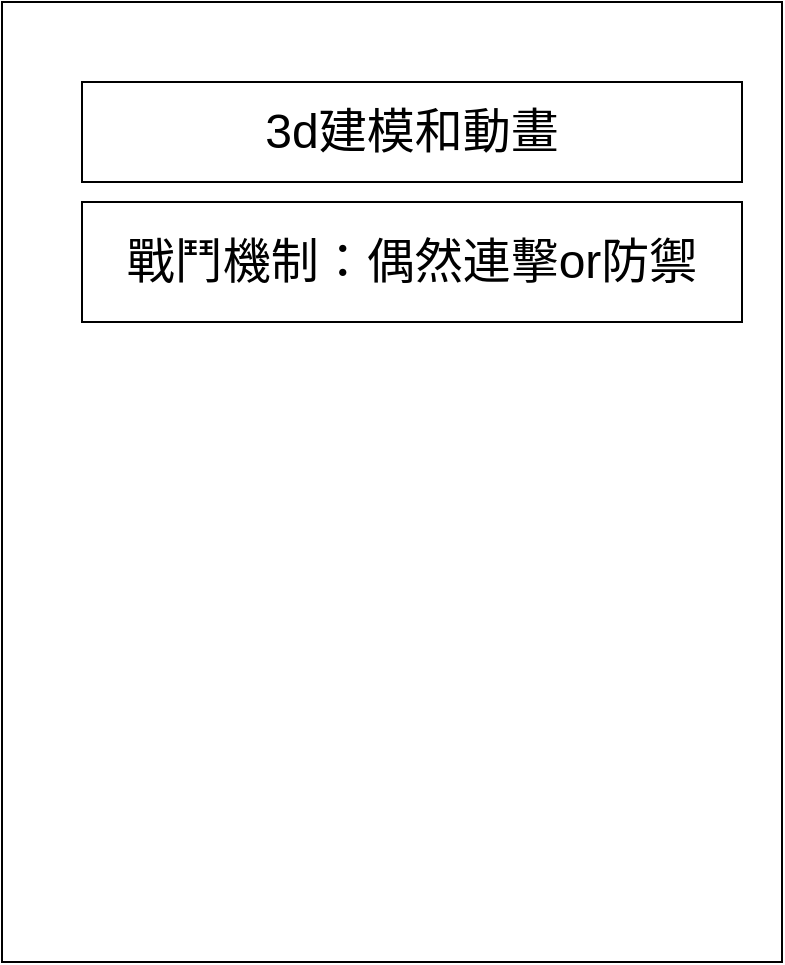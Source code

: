 <mxfile version="16.4.5" type="github">
  <diagram id="RhKwPuoBWpZ2wNEsa9-k" name="Page-1">
    <mxGraphModel dx="1206" dy="557" grid="1" gridSize="10" guides="1" tooltips="1" connect="1" arrows="1" fold="1" page="1" pageScale="1" pageWidth="827" pageHeight="1169" math="0" shadow="0">
      <root>
        <mxCell id="0" />
        <mxCell id="1" parent="0" />
        <mxCell id="f6bs42zLTRaNAxAgxp5K-1" value="" style="rounded=0;whiteSpace=wrap;html=1;" vertex="1" parent="1">
          <mxGeometry x="80" y="40" width="390" height="480" as="geometry" />
        </mxCell>
        <mxCell id="f6bs42zLTRaNAxAgxp5K-2" value="&lt;font style=&quot;font-size: 24px&quot;&gt;3d建模和動畫&lt;/font&gt;" style="rounded=0;whiteSpace=wrap;html=1;" vertex="1" parent="1">
          <mxGeometry x="120" y="80" width="330" height="50" as="geometry" />
        </mxCell>
        <mxCell id="f6bs42zLTRaNAxAgxp5K-4" value="戰鬥機制：偶然連擊or防禦" style="rounded=0;whiteSpace=wrap;html=1;fontSize=24;" vertex="1" parent="1">
          <mxGeometry x="120" y="140" width="330" height="60" as="geometry" />
        </mxCell>
      </root>
    </mxGraphModel>
  </diagram>
</mxfile>
